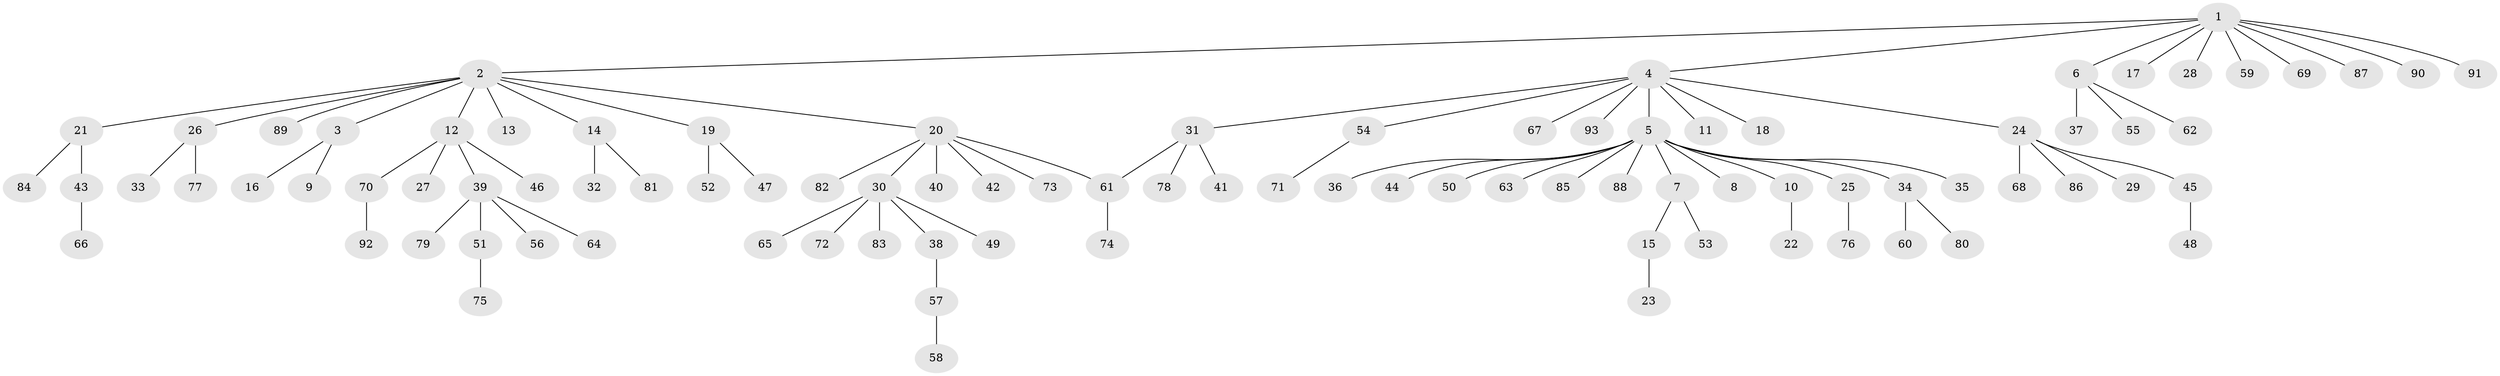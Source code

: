 // coarse degree distribution, {9: 0.014925373134328358, 13: 0.014925373134328358, 2: 0.13432835820895522, 8: 0.014925373134328358, 12: 0.014925373134328358, 3: 0.029850746268656716, 1: 0.7164179104477612, 6: 0.029850746268656716, 4: 0.029850746268656716}
// Generated by graph-tools (version 1.1) at 2025/41/03/06/25 10:41:49]
// undirected, 93 vertices, 93 edges
graph export_dot {
graph [start="1"]
  node [color=gray90,style=filled];
  1;
  2;
  3;
  4;
  5;
  6;
  7;
  8;
  9;
  10;
  11;
  12;
  13;
  14;
  15;
  16;
  17;
  18;
  19;
  20;
  21;
  22;
  23;
  24;
  25;
  26;
  27;
  28;
  29;
  30;
  31;
  32;
  33;
  34;
  35;
  36;
  37;
  38;
  39;
  40;
  41;
  42;
  43;
  44;
  45;
  46;
  47;
  48;
  49;
  50;
  51;
  52;
  53;
  54;
  55;
  56;
  57;
  58;
  59;
  60;
  61;
  62;
  63;
  64;
  65;
  66;
  67;
  68;
  69;
  70;
  71;
  72;
  73;
  74;
  75;
  76;
  77;
  78;
  79;
  80;
  81;
  82;
  83;
  84;
  85;
  86;
  87;
  88;
  89;
  90;
  91;
  92;
  93;
  1 -- 2;
  1 -- 4;
  1 -- 6;
  1 -- 17;
  1 -- 28;
  1 -- 59;
  1 -- 69;
  1 -- 87;
  1 -- 90;
  1 -- 91;
  2 -- 3;
  2 -- 12;
  2 -- 13;
  2 -- 14;
  2 -- 19;
  2 -- 20;
  2 -- 21;
  2 -- 26;
  2 -- 89;
  3 -- 9;
  3 -- 16;
  4 -- 5;
  4 -- 11;
  4 -- 18;
  4 -- 24;
  4 -- 31;
  4 -- 54;
  4 -- 67;
  4 -- 93;
  5 -- 7;
  5 -- 8;
  5 -- 10;
  5 -- 25;
  5 -- 34;
  5 -- 35;
  5 -- 36;
  5 -- 44;
  5 -- 50;
  5 -- 63;
  5 -- 85;
  5 -- 88;
  6 -- 37;
  6 -- 55;
  6 -- 62;
  7 -- 15;
  7 -- 53;
  10 -- 22;
  12 -- 27;
  12 -- 39;
  12 -- 46;
  12 -- 70;
  14 -- 32;
  14 -- 81;
  15 -- 23;
  19 -- 47;
  19 -- 52;
  20 -- 30;
  20 -- 40;
  20 -- 42;
  20 -- 61;
  20 -- 73;
  20 -- 82;
  21 -- 43;
  21 -- 84;
  24 -- 29;
  24 -- 45;
  24 -- 68;
  24 -- 86;
  25 -- 76;
  26 -- 33;
  26 -- 77;
  30 -- 38;
  30 -- 49;
  30 -- 65;
  30 -- 72;
  30 -- 83;
  31 -- 41;
  31 -- 61;
  31 -- 78;
  34 -- 60;
  34 -- 80;
  38 -- 57;
  39 -- 51;
  39 -- 56;
  39 -- 64;
  39 -- 79;
  43 -- 66;
  45 -- 48;
  51 -- 75;
  54 -- 71;
  57 -- 58;
  61 -- 74;
  70 -- 92;
}
